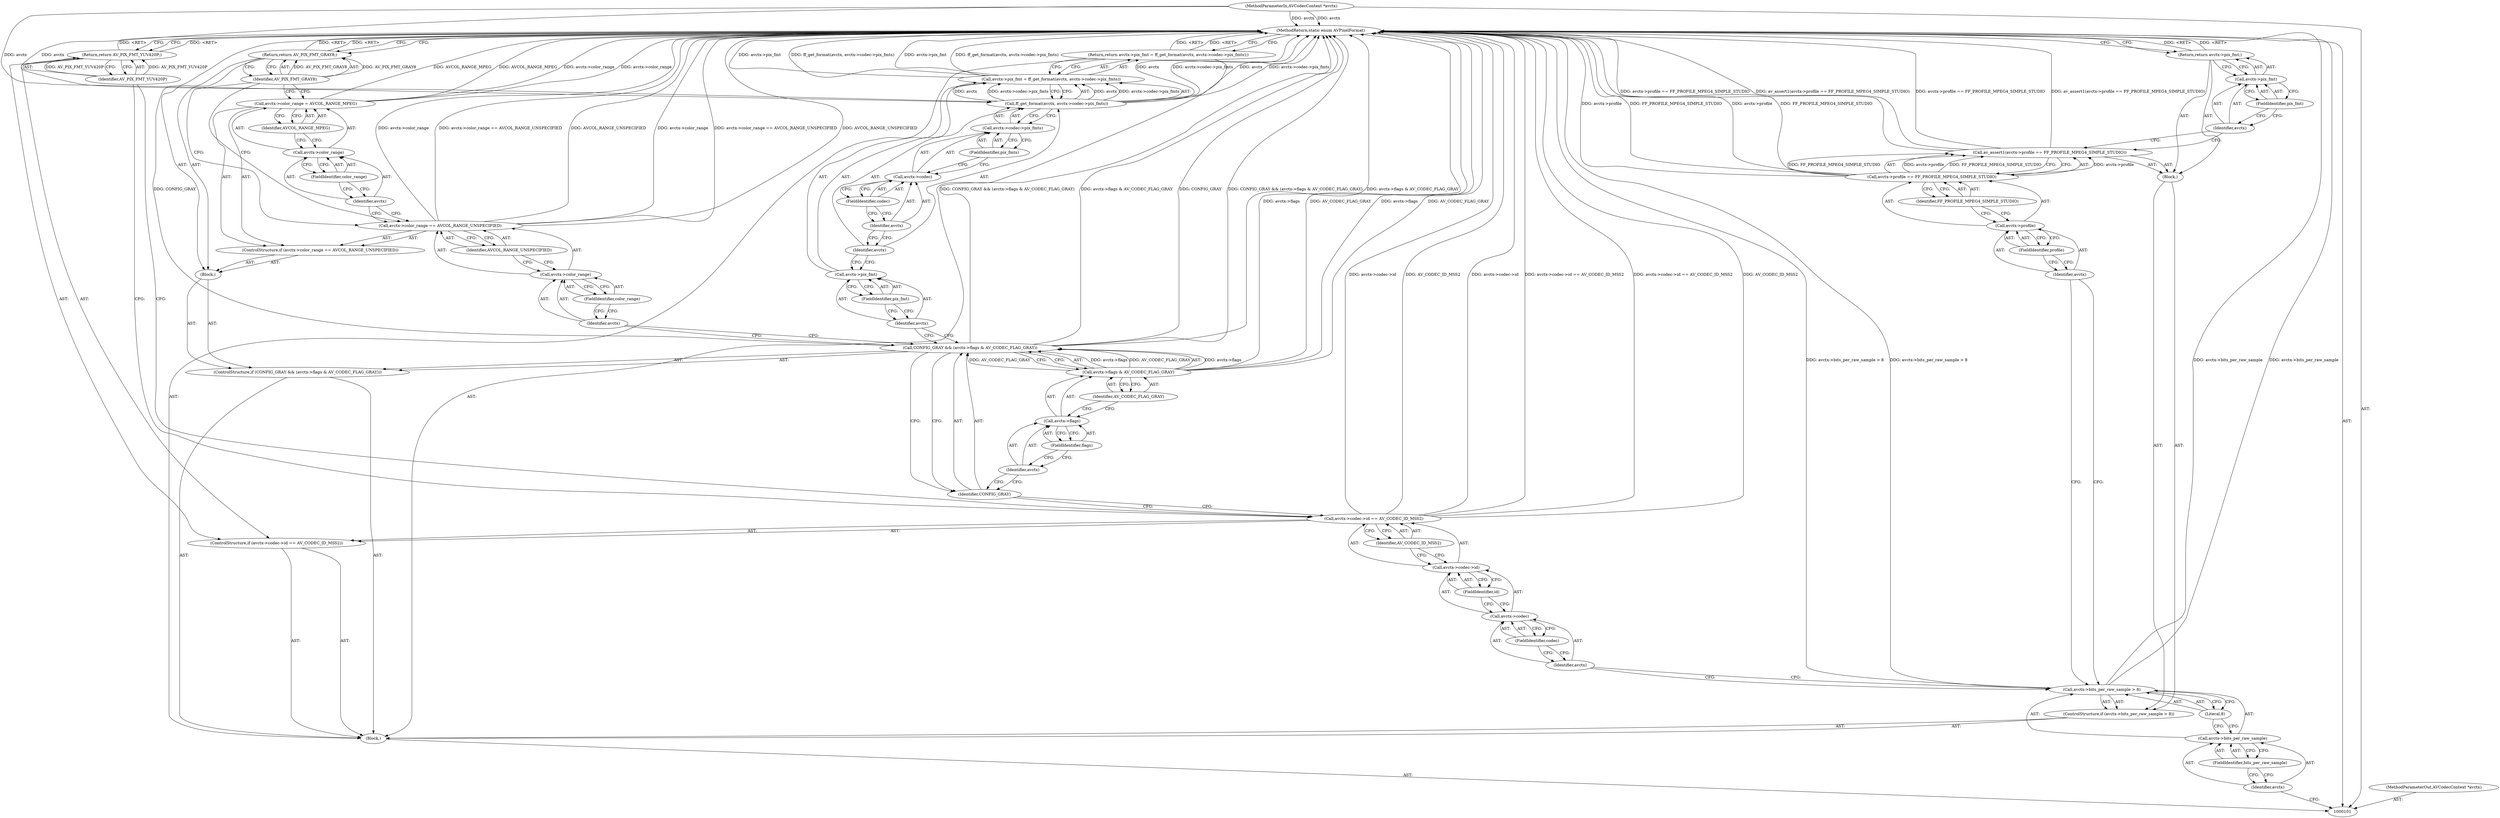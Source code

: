 digraph "1_FFmpeg_bd27a9364ca274ca97f1df6d984e88a0700fb235_1" {
"1000165" [label="(MethodReturn,static enum AVPixelFormat)"];
"1000102" [label="(MethodParameterIn,AVCodecContext *avctx)"];
"1000211" [label="(MethodParameterOut,AVCodecContext *avctx)"];
"1000130" [label="(Identifier,AV_PIX_FMT_YUV420P)"];
"1000129" [label="(Return,return AV_PIX_FMT_YUV420P;)"];
"1000134" [label="(Call,avctx->flags & AV_CODEC_FLAG_GRAY)"];
"1000135" [label="(Call,avctx->flags)"];
"1000136" [label="(Identifier,avctx)"];
"1000137" [label="(FieldIdentifier,flags)"];
"1000138" [label="(Identifier,AV_CODEC_FLAG_GRAY)"];
"1000131" [label="(ControlStructure,if (CONFIG_GRAY && (avctx->flags & AV_CODEC_FLAG_GRAY)))"];
"1000139" [label="(Block,)"];
"1000132" [label="(Call,CONFIG_GRAY && (avctx->flags & AV_CODEC_FLAG_GRAY))"];
"1000133" [label="(Identifier,CONFIG_GRAY)"];
"1000141" [label="(Call,avctx->color_range == AVCOL_RANGE_UNSPECIFIED)"];
"1000142" [label="(Call,avctx->color_range)"];
"1000143" [label="(Identifier,avctx)"];
"1000144" [label="(FieldIdentifier,color_range)"];
"1000145" [label="(Identifier,AVCOL_RANGE_UNSPECIFIED)"];
"1000140" [label="(ControlStructure,if (avctx->color_range == AVCOL_RANGE_UNSPECIFIED))"];
"1000146" [label="(Call,avctx->color_range = AVCOL_RANGE_MPEG)"];
"1000147" [label="(Call,avctx->color_range)"];
"1000148" [label="(Identifier,avctx)"];
"1000149" [label="(FieldIdentifier,color_range)"];
"1000150" [label="(Identifier,AVCOL_RANGE_MPEG)"];
"1000152" [label="(Identifier,AV_PIX_FMT_GRAY8)"];
"1000151" [label="(Return,return AV_PIX_FMT_GRAY8;)"];
"1000154" [label="(Call,avctx->pix_fmt = ff_get_format(avctx, avctx->codec->pix_fmts))"];
"1000155" [label="(Call,avctx->pix_fmt)"];
"1000156" [label="(Identifier,avctx)"];
"1000157" [label="(FieldIdentifier,pix_fmt)"];
"1000158" [label="(Call,ff_get_format(avctx, avctx->codec->pix_fmts))"];
"1000153" [label="(Return,return avctx->pix_fmt = ff_get_format(avctx, avctx->codec->pix_fmts);)"];
"1000159" [label="(Identifier,avctx)"];
"1000160" [label="(Call,avctx->codec->pix_fmts)"];
"1000161" [label="(Call,avctx->codec)"];
"1000162" [label="(Identifier,avctx)"];
"1000163" [label="(FieldIdentifier,codec)"];
"1000164" [label="(FieldIdentifier,pix_fmts)"];
"1000103" [label="(Block,)"];
"1000108" [label="(FieldIdentifier,bits_per_raw_sample)"];
"1000109" [label="(Literal,8)"];
"1000110" [label="(Block,)"];
"1000104" [label="(ControlStructure,if (avctx->bits_per_raw_sample > 8))"];
"1000105" [label="(Call,avctx->bits_per_raw_sample > 8)"];
"1000106" [label="(Call,avctx->bits_per_raw_sample)"];
"1000107" [label="(Identifier,avctx)"];
"1000112" [label="(Call,avctx->profile == FF_PROFILE_MPEG4_SIMPLE_STUDIO)"];
"1000113" [label="(Call,avctx->profile)"];
"1000114" [label="(Identifier,avctx)"];
"1000115" [label="(FieldIdentifier,profile)"];
"1000116" [label="(Identifier,FF_PROFILE_MPEG4_SIMPLE_STUDIO)"];
"1000111" [label="(Call,av_assert1(avctx->profile == FF_PROFILE_MPEG4_SIMPLE_STUDIO))"];
"1000118" [label="(Call,avctx->pix_fmt)"];
"1000119" [label="(Identifier,avctx)"];
"1000120" [label="(FieldIdentifier,pix_fmt)"];
"1000117" [label="(Return,return avctx->pix_fmt;)"];
"1000126" [label="(FieldIdentifier,codec)"];
"1000127" [label="(FieldIdentifier,id)"];
"1000128" [label="(Identifier,AV_CODEC_ID_MSS2)"];
"1000121" [label="(ControlStructure,if (avctx->codec->id == AV_CODEC_ID_MSS2))"];
"1000122" [label="(Call,avctx->codec->id == AV_CODEC_ID_MSS2)"];
"1000123" [label="(Call,avctx->codec->id)"];
"1000124" [label="(Call,avctx->codec)"];
"1000125" [label="(Identifier,avctx)"];
"1000165" -> "1000101"  [label="AST: "];
"1000165" -> "1000117"  [label="CFG: "];
"1000165" -> "1000129"  [label="CFG: "];
"1000165" -> "1000151"  [label="CFG: "];
"1000165" -> "1000153"  [label="CFG: "];
"1000158" -> "1000165"  [label="DDG: avctx"];
"1000158" -> "1000165"  [label="DDG: avctx->codec->pix_fmts"];
"1000141" -> "1000165"  [label="DDG: avctx->color_range"];
"1000141" -> "1000165"  [label="DDG: avctx->color_range == AVCOL_RANGE_UNSPECIFIED"];
"1000141" -> "1000165"  [label="DDG: AVCOL_RANGE_UNSPECIFIED"];
"1000105" -> "1000165"  [label="DDG: avctx->bits_per_raw_sample > 8"];
"1000105" -> "1000165"  [label="DDG: avctx->bits_per_raw_sample"];
"1000146" -> "1000165"  [label="DDG: AVCOL_RANGE_MPEG"];
"1000146" -> "1000165"  [label="DDG: avctx->color_range"];
"1000122" -> "1000165"  [label="DDG: avctx->codec->id"];
"1000122" -> "1000165"  [label="DDG: avctx->codec->id == AV_CODEC_ID_MSS2"];
"1000122" -> "1000165"  [label="DDG: AV_CODEC_ID_MSS2"];
"1000132" -> "1000165"  [label="DDG: CONFIG_GRAY && (avctx->flags & AV_CODEC_FLAG_GRAY)"];
"1000132" -> "1000165"  [label="DDG: avctx->flags & AV_CODEC_FLAG_GRAY"];
"1000132" -> "1000165"  [label="DDG: CONFIG_GRAY"];
"1000154" -> "1000165"  [label="DDG: avctx->pix_fmt"];
"1000154" -> "1000165"  [label="DDG: ff_get_format(avctx, avctx->codec->pix_fmts)"];
"1000102" -> "1000165"  [label="DDG: avctx"];
"1000111" -> "1000165"  [label="DDG: avctx->profile == FF_PROFILE_MPEG4_SIMPLE_STUDIO"];
"1000111" -> "1000165"  [label="DDG: av_assert1(avctx->profile == FF_PROFILE_MPEG4_SIMPLE_STUDIO)"];
"1000134" -> "1000165"  [label="DDG: avctx->flags"];
"1000134" -> "1000165"  [label="DDG: AV_CODEC_FLAG_GRAY"];
"1000112" -> "1000165"  [label="DDG: avctx->profile"];
"1000112" -> "1000165"  [label="DDG: FF_PROFILE_MPEG4_SIMPLE_STUDIO"];
"1000117" -> "1000165"  [label="DDG: <RET>"];
"1000153" -> "1000165"  [label="DDG: <RET>"];
"1000129" -> "1000165"  [label="DDG: <RET>"];
"1000151" -> "1000165"  [label="DDG: <RET>"];
"1000102" -> "1000101"  [label="AST: "];
"1000102" -> "1000165"  [label="DDG: avctx"];
"1000102" -> "1000158"  [label="DDG: avctx"];
"1000211" -> "1000101"  [label="AST: "];
"1000130" -> "1000129"  [label="AST: "];
"1000130" -> "1000122"  [label="CFG: "];
"1000129" -> "1000130"  [label="CFG: "];
"1000130" -> "1000129"  [label="DDG: AV_PIX_FMT_YUV420P"];
"1000129" -> "1000121"  [label="AST: "];
"1000129" -> "1000130"  [label="CFG: "];
"1000130" -> "1000129"  [label="AST: "];
"1000165" -> "1000129"  [label="CFG: "];
"1000129" -> "1000165"  [label="DDG: <RET>"];
"1000130" -> "1000129"  [label="DDG: AV_PIX_FMT_YUV420P"];
"1000134" -> "1000132"  [label="AST: "];
"1000134" -> "1000138"  [label="CFG: "];
"1000135" -> "1000134"  [label="AST: "];
"1000138" -> "1000134"  [label="AST: "];
"1000132" -> "1000134"  [label="CFG: "];
"1000134" -> "1000165"  [label="DDG: avctx->flags"];
"1000134" -> "1000165"  [label="DDG: AV_CODEC_FLAG_GRAY"];
"1000134" -> "1000132"  [label="DDG: avctx->flags"];
"1000134" -> "1000132"  [label="DDG: AV_CODEC_FLAG_GRAY"];
"1000135" -> "1000134"  [label="AST: "];
"1000135" -> "1000137"  [label="CFG: "];
"1000136" -> "1000135"  [label="AST: "];
"1000137" -> "1000135"  [label="AST: "];
"1000138" -> "1000135"  [label="CFG: "];
"1000136" -> "1000135"  [label="AST: "];
"1000136" -> "1000133"  [label="CFG: "];
"1000137" -> "1000136"  [label="CFG: "];
"1000137" -> "1000135"  [label="AST: "];
"1000137" -> "1000136"  [label="CFG: "];
"1000135" -> "1000137"  [label="CFG: "];
"1000138" -> "1000134"  [label="AST: "];
"1000138" -> "1000135"  [label="CFG: "];
"1000134" -> "1000138"  [label="CFG: "];
"1000131" -> "1000103"  [label="AST: "];
"1000132" -> "1000131"  [label="AST: "];
"1000139" -> "1000131"  [label="AST: "];
"1000139" -> "1000131"  [label="AST: "];
"1000140" -> "1000139"  [label="AST: "];
"1000151" -> "1000139"  [label="AST: "];
"1000132" -> "1000131"  [label="AST: "];
"1000132" -> "1000133"  [label="CFG: "];
"1000132" -> "1000134"  [label="CFG: "];
"1000133" -> "1000132"  [label="AST: "];
"1000134" -> "1000132"  [label="AST: "];
"1000143" -> "1000132"  [label="CFG: "];
"1000156" -> "1000132"  [label="CFG: "];
"1000132" -> "1000165"  [label="DDG: CONFIG_GRAY && (avctx->flags & AV_CODEC_FLAG_GRAY)"];
"1000132" -> "1000165"  [label="DDG: avctx->flags & AV_CODEC_FLAG_GRAY"];
"1000132" -> "1000165"  [label="DDG: CONFIG_GRAY"];
"1000134" -> "1000132"  [label="DDG: avctx->flags"];
"1000134" -> "1000132"  [label="DDG: AV_CODEC_FLAG_GRAY"];
"1000133" -> "1000132"  [label="AST: "];
"1000133" -> "1000122"  [label="CFG: "];
"1000136" -> "1000133"  [label="CFG: "];
"1000132" -> "1000133"  [label="CFG: "];
"1000141" -> "1000140"  [label="AST: "];
"1000141" -> "1000145"  [label="CFG: "];
"1000142" -> "1000141"  [label="AST: "];
"1000145" -> "1000141"  [label="AST: "];
"1000148" -> "1000141"  [label="CFG: "];
"1000152" -> "1000141"  [label="CFG: "];
"1000141" -> "1000165"  [label="DDG: avctx->color_range"];
"1000141" -> "1000165"  [label="DDG: avctx->color_range == AVCOL_RANGE_UNSPECIFIED"];
"1000141" -> "1000165"  [label="DDG: AVCOL_RANGE_UNSPECIFIED"];
"1000142" -> "1000141"  [label="AST: "];
"1000142" -> "1000144"  [label="CFG: "];
"1000143" -> "1000142"  [label="AST: "];
"1000144" -> "1000142"  [label="AST: "];
"1000145" -> "1000142"  [label="CFG: "];
"1000143" -> "1000142"  [label="AST: "];
"1000143" -> "1000132"  [label="CFG: "];
"1000144" -> "1000143"  [label="CFG: "];
"1000144" -> "1000142"  [label="AST: "];
"1000144" -> "1000143"  [label="CFG: "];
"1000142" -> "1000144"  [label="CFG: "];
"1000145" -> "1000141"  [label="AST: "];
"1000145" -> "1000142"  [label="CFG: "];
"1000141" -> "1000145"  [label="CFG: "];
"1000140" -> "1000139"  [label="AST: "];
"1000141" -> "1000140"  [label="AST: "];
"1000146" -> "1000140"  [label="AST: "];
"1000146" -> "1000140"  [label="AST: "];
"1000146" -> "1000150"  [label="CFG: "];
"1000147" -> "1000146"  [label="AST: "];
"1000150" -> "1000146"  [label="AST: "];
"1000152" -> "1000146"  [label="CFG: "];
"1000146" -> "1000165"  [label="DDG: AVCOL_RANGE_MPEG"];
"1000146" -> "1000165"  [label="DDG: avctx->color_range"];
"1000147" -> "1000146"  [label="AST: "];
"1000147" -> "1000149"  [label="CFG: "];
"1000148" -> "1000147"  [label="AST: "];
"1000149" -> "1000147"  [label="AST: "];
"1000150" -> "1000147"  [label="CFG: "];
"1000148" -> "1000147"  [label="AST: "];
"1000148" -> "1000141"  [label="CFG: "];
"1000149" -> "1000148"  [label="CFG: "];
"1000149" -> "1000147"  [label="AST: "];
"1000149" -> "1000148"  [label="CFG: "];
"1000147" -> "1000149"  [label="CFG: "];
"1000150" -> "1000146"  [label="AST: "];
"1000150" -> "1000147"  [label="CFG: "];
"1000146" -> "1000150"  [label="CFG: "];
"1000152" -> "1000151"  [label="AST: "];
"1000152" -> "1000146"  [label="CFG: "];
"1000152" -> "1000141"  [label="CFG: "];
"1000151" -> "1000152"  [label="CFG: "];
"1000152" -> "1000151"  [label="DDG: AV_PIX_FMT_GRAY8"];
"1000151" -> "1000139"  [label="AST: "];
"1000151" -> "1000152"  [label="CFG: "];
"1000152" -> "1000151"  [label="AST: "];
"1000165" -> "1000151"  [label="CFG: "];
"1000151" -> "1000165"  [label="DDG: <RET>"];
"1000152" -> "1000151"  [label="DDG: AV_PIX_FMT_GRAY8"];
"1000154" -> "1000153"  [label="AST: "];
"1000154" -> "1000158"  [label="CFG: "];
"1000155" -> "1000154"  [label="AST: "];
"1000158" -> "1000154"  [label="AST: "];
"1000153" -> "1000154"  [label="CFG: "];
"1000154" -> "1000165"  [label="DDG: avctx->pix_fmt"];
"1000154" -> "1000165"  [label="DDG: ff_get_format(avctx, avctx->codec->pix_fmts)"];
"1000158" -> "1000154"  [label="DDG: avctx"];
"1000158" -> "1000154"  [label="DDG: avctx->codec->pix_fmts"];
"1000155" -> "1000154"  [label="AST: "];
"1000155" -> "1000157"  [label="CFG: "];
"1000156" -> "1000155"  [label="AST: "];
"1000157" -> "1000155"  [label="AST: "];
"1000159" -> "1000155"  [label="CFG: "];
"1000156" -> "1000155"  [label="AST: "];
"1000156" -> "1000132"  [label="CFG: "];
"1000157" -> "1000156"  [label="CFG: "];
"1000157" -> "1000155"  [label="AST: "];
"1000157" -> "1000156"  [label="CFG: "];
"1000155" -> "1000157"  [label="CFG: "];
"1000158" -> "1000154"  [label="AST: "];
"1000158" -> "1000160"  [label="CFG: "];
"1000159" -> "1000158"  [label="AST: "];
"1000160" -> "1000158"  [label="AST: "];
"1000154" -> "1000158"  [label="CFG: "];
"1000158" -> "1000165"  [label="DDG: avctx"];
"1000158" -> "1000165"  [label="DDG: avctx->codec->pix_fmts"];
"1000158" -> "1000154"  [label="DDG: avctx"];
"1000158" -> "1000154"  [label="DDG: avctx->codec->pix_fmts"];
"1000102" -> "1000158"  [label="DDG: avctx"];
"1000153" -> "1000103"  [label="AST: "];
"1000153" -> "1000154"  [label="CFG: "];
"1000154" -> "1000153"  [label="AST: "];
"1000165" -> "1000153"  [label="CFG: "];
"1000153" -> "1000165"  [label="DDG: <RET>"];
"1000159" -> "1000158"  [label="AST: "];
"1000159" -> "1000155"  [label="CFG: "];
"1000162" -> "1000159"  [label="CFG: "];
"1000160" -> "1000158"  [label="AST: "];
"1000160" -> "1000164"  [label="CFG: "];
"1000161" -> "1000160"  [label="AST: "];
"1000164" -> "1000160"  [label="AST: "];
"1000158" -> "1000160"  [label="CFG: "];
"1000161" -> "1000160"  [label="AST: "];
"1000161" -> "1000163"  [label="CFG: "];
"1000162" -> "1000161"  [label="AST: "];
"1000163" -> "1000161"  [label="AST: "];
"1000164" -> "1000161"  [label="CFG: "];
"1000162" -> "1000161"  [label="AST: "];
"1000162" -> "1000159"  [label="CFG: "];
"1000163" -> "1000162"  [label="CFG: "];
"1000163" -> "1000161"  [label="AST: "];
"1000163" -> "1000162"  [label="CFG: "];
"1000161" -> "1000163"  [label="CFG: "];
"1000164" -> "1000160"  [label="AST: "];
"1000164" -> "1000161"  [label="CFG: "];
"1000160" -> "1000164"  [label="CFG: "];
"1000103" -> "1000101"  [label="AST: "];
"1000104" -> "1000103"  [label="AST: "];
"1000121" -> "1000103"  [label="AST: "];
"1000131" -> "1000103"  [label="AST: "];
"1000153" -> "1000103"  [label="AST: "];
"1000108" -> "1000106"  [label="AST: "];
"1000108" -> "1000107"  [label="CFG: "];
"1000106" -> "1000108"  [label="CFG: "];
"1000109" -> "1000105"  [label="AST: "];
"1000109" -> "1000106"  [label="CFG: "];
"1000105" -> "1000109"  [label="CFG: "];
"1000110" -> "1000104"  [label="AST: "];
"1000111" -> "1000110"  [label="AST: "];
"1000117" -> "1000110"  [label="AST: "];
"1000104" -> "1000103"  [label="AST: "];
"1000105" -> "1000104"  [label="AST: "];
"1000110" -> "1000104"  [label="AST: "];
"1000105" -> "1000104"  [label="AST: "];
"1000105" -> "1000109"  [label="CFG: "];
"1000106" -> "1000105"  [label="AST: "];
"1000109" -> "1000105"  [label="AST: "];
"1000114" -> "1000105"  [label="CFG: "];
"1000125" -> "1000105"  [label="CFG: "];
"1000105" -> "1000165"  [label="DDG: avctx->bits_per_raw_sample > 8"];
"1000105" -> "1000165"  [label="DDG: avctx->bits_per_raw_sample"];
"1000106" -> "1000105"  [label="AST: "];
"1000106" -> "1000108"  [label="CFG: "];
"1000107" -> "1000106"  [label="AST: "];
"1000108" -> "1000106"  [label="AST: "];
"1000109" -> "1000106"  [label="CFG: "];
"1000107" -> "1000106"  [label="AST: "];
"1000107" -> "1000101"  [label="CFG: "];
"1000108" -> "1000107"  [label="CFG: "];
"1000112" -> "1000111"  [label="AST: "];
"1000112" -> "1000116"  [label="CFG: "];
"1000113" -> "1000112"  [label="AST: "];
"1000116" -> "1000112"  [label="AST: "];
"1000111" -> "1000112"  [label="CFG: "];
"1000112" -> "1000165"  [label="DDG: avctx->profile"];
"1000112" -> "1000165"  [label="DDG: FF_PROFILE_MPEG4_SIMPLE_STUDIO"];
"1000112" -> "1000111"  [label="DDG: avctx->profile"];
"1000112" -> "1000111"  [label="DDG: FF_PROFILE_MPEG4_SIMPLE_STUDIO"];
"1000113" -> "1000112"  [label="AST: "];
"1000113" -> "1000115"  [label="CFG: "];
"1000114" -> "1000113"  [label="AST: "];
"1000115" -> "1000113"  [label="AST: "];
"1000116" -> "1000113"  [label="CFG: "];
"1000114" -> "1000113"  [label="AST: "];
"1000114" -> "1000105"  [label="CFG: "];
"1000115" -> "1000114"  [label="CFG: "];
"1000115" -> "1000113"  [label="AST: "];
"1000115" -> "1000114"  [label="CFG: "];
"1000113" -> "1000115"  [label="CFG: "];
"1000116" -> "1000112"  [label="AST: "];
"1000116" -> "1000113"  [label="CFG: "];
"1000112" -> "1000116"  [label="CFG: "];
"1000111" -> "1000110"  [label="AST: "];
"1000111" -> "1000112"  [label="CFG: "];
"1000112" -> "1000111"  [label="AST: "];
"1000119" -> "1000111"  [label="CFG: "];
"1000111" -> "1000165"  [label="DDG: avctx->profile == FF_PROFILE_MPEG4_SIMPLE_STUDIO"];
"1000111" -> "1000165"  [label="DDG: av_assert1(avctx->profile == FF_PROFILE_MPEG4_SIMPLE_STUDIO)"];
"1000112" -> "1000111"  [label="DDG: avctx->profile"];
"1000112" -> "1000111"  [label="DDG: FF_PROFILE_MPEG4_SIMPLE_STUDIO"];
"1000118" -> "1000117"  [label="AST: "];
"1000118" -> "1000120"  [label="CFG: "];
"1000119" -> "1000118"  [label="AST: "];
"1000120" -> "1000118"  [label="AST: "];
"1000117" -> "1000118"  [label="CFG: "];
"1000119" -> "1000118"  [label="AST: "];
"1000119" -> "1000111"  [label="CFG: "];
"1000120" -> "1000119"  [label="CFG: "];
"1000120" -> "1000118"  [label="AST: "];
"1000120" -> "1000119"  [label="CFG: "];
"1000118" -> "1000120"  [label="CFG: "];
"1000117" -> "1000110"  [label="AST: "];
"1000117" -> "1000118"  [label="CFG: "];
"1000118" -> "1000117"  [label="AST: "];
"1000165" -> "1000117"  [label="CFG: "];
"1000117" -> "1000165"  [label="DDG: <RET>"];
"1000126" -> "1000124"  [label="AST: "];
"1000126" -> "1000125"  [label="CFG: "];
"1000124" -> "1000126"  [label="CFG: "];
"1000127" -> "1000123"  [label="AST: "];
"1000127" -> "1000124"  [label="CFG: "];
"1000123" -> "1000127"  [label="CFG: "];
"1000128" -> "1000122"  [label="AST: "];
"1000128" -> "1000123"  [label="CFG: "];
"1000122" -> "1000128"  [label="CFG: "];
"1000121" -> "1000103"  [label="AST: "];
"1000122" -> "1000121"  [label="AST: "];
"1000129" -> "1000121"  [label="AST: "];
"1000122" -> "1000121"  [label="AST: "];
"1000122" -> "1000128"  [label="CFG: "];
"1000123" -> "1000122"  [label="AST: "];
"1000128" -> "1000122"  [label="AST: "];
"1000130" -> "1000122"  [label="CFG: "];
"1000133" -> "1000122"  [label="CFG: "];
"1000122" -> "1000165"  [label="DDG: avctx->codec->id"];
"1000122" -> "1000165"  [label="DDG: avctx->codec->id == AV_CODEC_ID_MSS2"];
"1000122" -> "1000165"  [label="DDG: AV_CODEC_ID_MSS2"];
"1000123" -> "1000122"  [label="AST: "];
"1000123" -> "1000127"  [label="CFG: "];
"1000124" -> "1000123"  [label="AST: "];
"1000127" -> "1000123"  [label="AST: "];
"1000128" -> "1000123"  [label="CFG: "];
"1000124" -> "1000123"  [label="AST: "];
"1000124" -> "1000126"  [label="CFG: "];
"1000125" -> "1000124"  [label="AST: "];
"1000126" -> "1000124"  [label="AST: "];
"1000127" -> "1000124"  [label="CFG: "];
"1000125" -> "1000124"  [label="AST: "];
"1000125" -> "1000105"  [label="CFG: "];
"1000126" -> "1000125"  [label="CFG: "];
}
